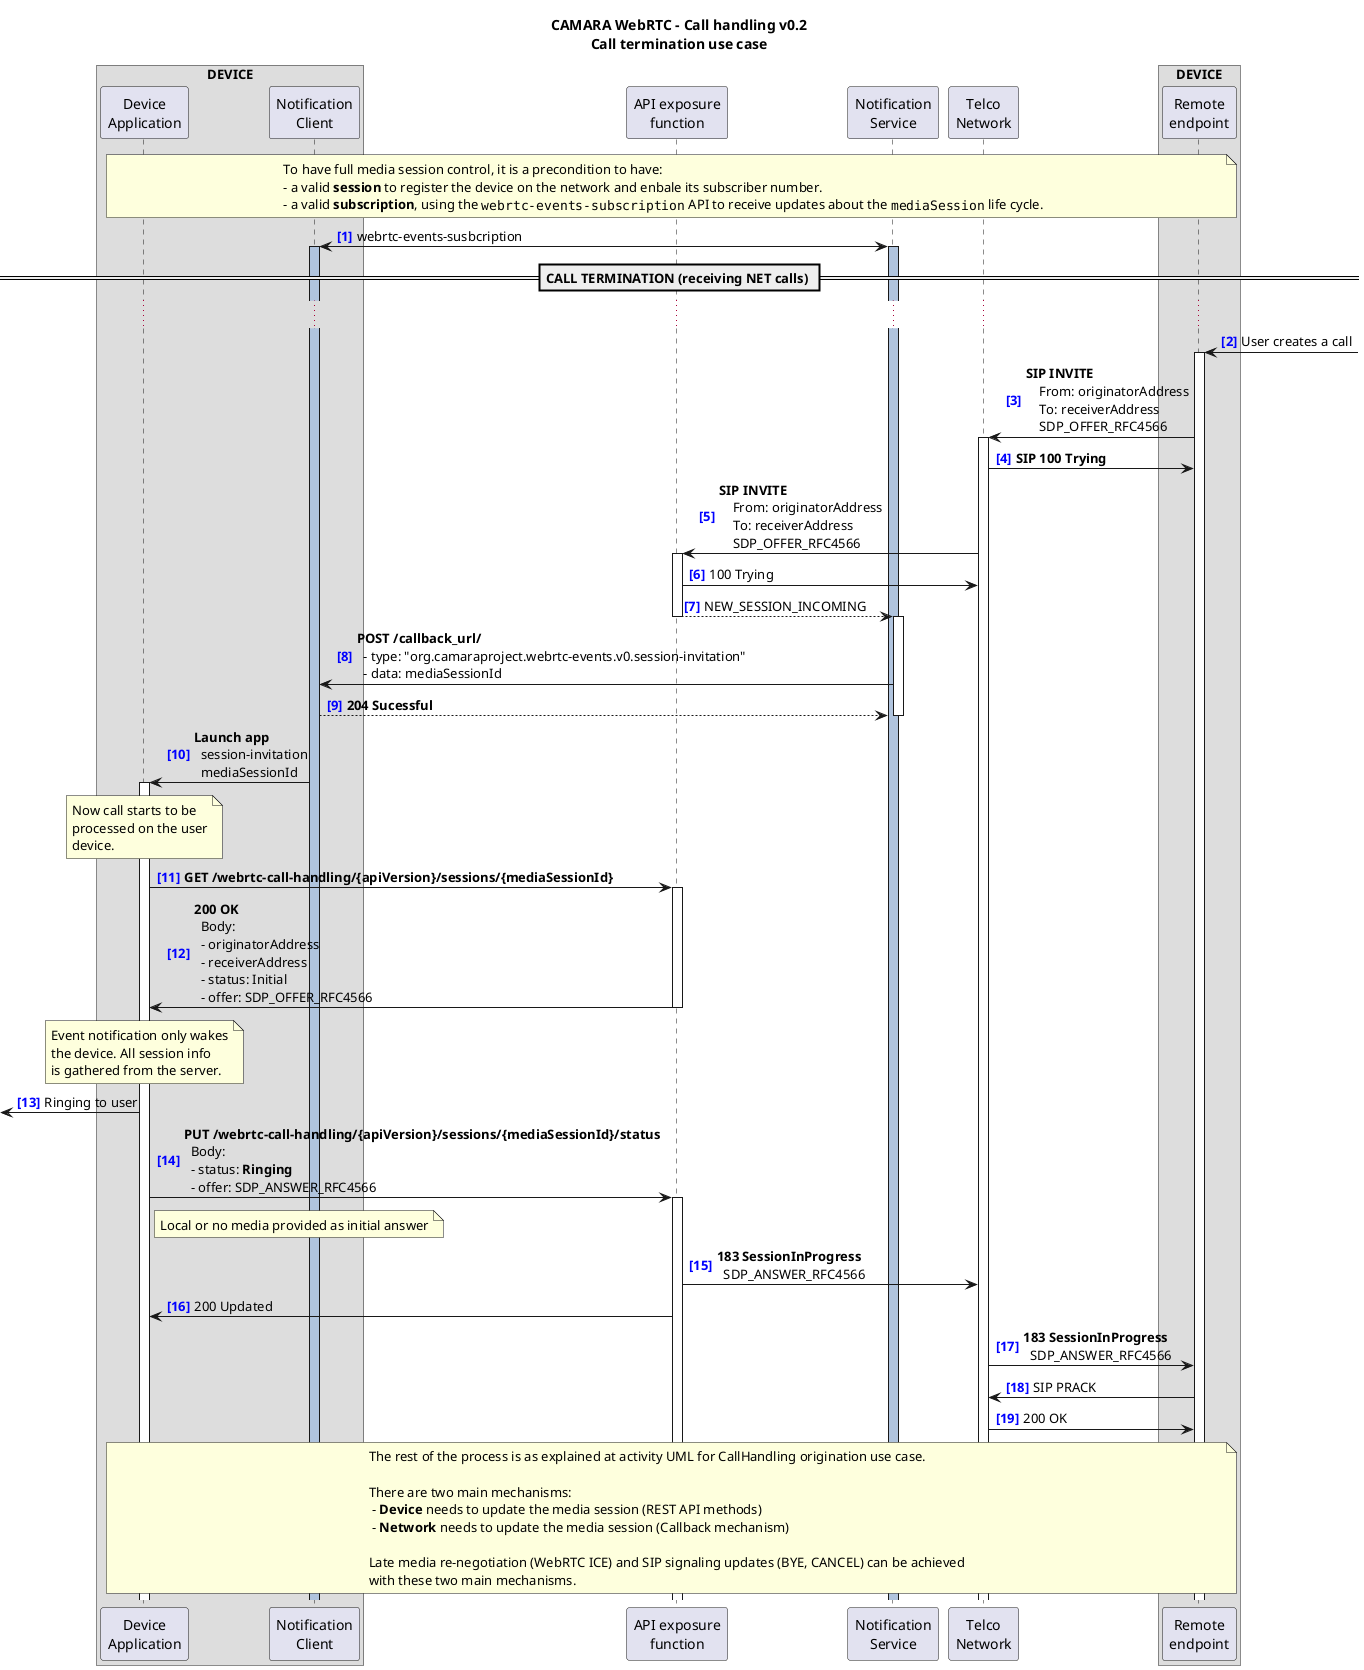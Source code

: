 @startuml WebRTC-CallHandling-TERM-0.2

title "CAMARA WebRTC - Call handling v0.2\nCall termination use case"
autonumber "<font color=blue><b>[0]"

<style>
.audioStyle {
  arrow {
    LineColor red
    LineThickness 5
  }
}
.wsStyle { 
  arrow { 
    LineColor blue 
    LineThickness 5 
  } 
} 
</style>

box DEVICE
participant DA as "Device\nApplication"
participant NC as "Notification\nClient"
end box

' participant AGG as "Aggregator\nNetwork"
participant API as "API exposure\nfunction"
participant NS as "Notification\nService"
participant NET as "Telco\nNetwork"

box DEVICE
participant "Remote\nendpoint" as RE
end box

' -------------------------------------------------------
' CALL TERMINATION - WebRTC device receives voice session
' -------------------------------------------------------

' --- webrtc-events-subscription --- 

note across
  To have full media session control, it is a precondition to have:
  - a valid **session** to register the device on the network and enbale its subscriber number.
  - a valid **subscription**, using the ""webrtc-events-subscription"" API to receive updates about the ""mediaSession"" life cycle.  
end note

NC <-> NS : webrtc-events-susbcription
activate NC #LightSteelBlue
activate NS #LightSteelBlue

== CALL TERMINATION (receiving NET calls) ==

...

RE <- ++ : User creates a call

RE -> NET ++ : **SIP INVITE** \n\
    From: originatorAddress \n\
    To: receiverAddress \n\
    SDP_OFFER_RFC4566

NET -> RE: **SIP 100 Trying**

NET -> API ++ : **SIP INVITE** \n\
    From: originatorAddress \n\
    To: receiverAddress \n\
    SDP_OFFER_RFC4566

API -> NET: 100 Trying

API --> NS --++ : NEW_SESSION_INCOMING
NC <- NS: **POST /callback_url/** \n\
  - type: "org.camaraproject.webrtc-events.v0.session-invitation" \n\
  - data: mediaSessionId
NC --> NS: **204 Sucessful**
deactivate NS

NC -> DA ++ : **Launch app**\n\
  session-invitation\n\
  mediaSessionId

note over DA
  Now call starts to be
  processed on the user
  device.
end note

' Retrieve call information
DA -> API ++ : **GET /webrtc-call-handling/{apiVersion}/sessions/{mediaSessionId}**

DA <- API --: **200 OK** \n\
  Body: \n\
  - originatorAddress \n\
  - receiverAddress \n\
  - status: Initial \n\
  - offer: SDP_OFFER_RFC4566

note over DA
  Event notification only wakes
  the device. All session info
  is gathered from the server.
end note

<- DA: Ringing to user
' Initial DA setup
DA -> API ++ : **PUT /webrtc-call-handling/{apiVersion}/sessions/{mediaSessionId}/status**\n\
  Body: \n\
  - status: **Ringing** \n\
  - offer: SDP_ANSWER_RFC4566

note right of DA
Local or no media provided as initial answer
end note

API -> NET: **183 SessionInProgress** \n\
  SDP_ANSWER_RFC4566

API -> DA: 200 Updated
NET -> RE: **183 SessionInProgress** \n\
  SDP_ANSWER_RFC4566

RE -> NET: SIP PRACK
NET -> RE: 200 OK

note across
  The rest of the process is as explained at activity UML for CallHandling origination use case.
  
  There are two main mechanisms:
   - **Device** needs to update the media session (REST API methods)
   - **Network** needs to update the media session (Callback mechanism)

  Late media re-negotiation (WebRTC ICE) and SIP signaling updates (BYE, CANCEL) can be achieved
  with these two main mechanisms.
end note

@enduml
